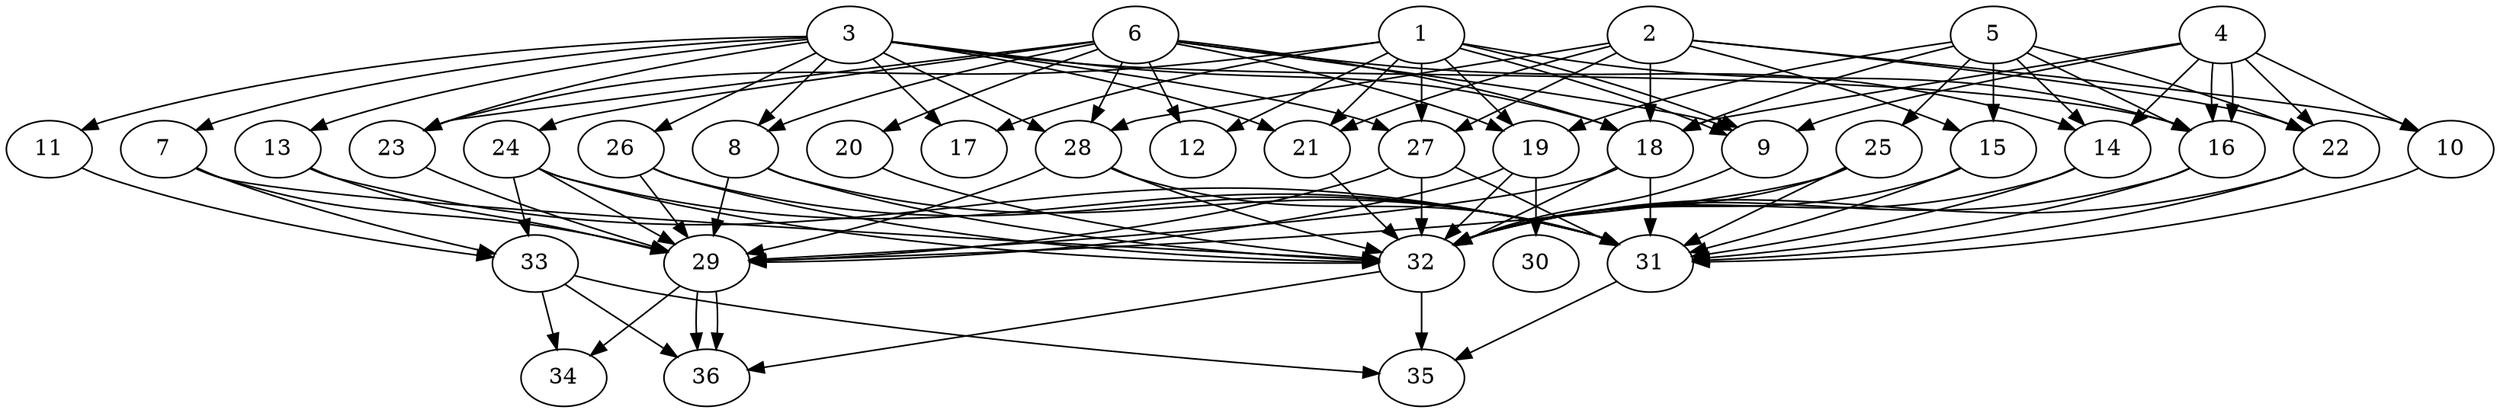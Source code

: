// DAG (tier=3-complex, mode=compute, n=36, ccr=0.456, fat=0.795, density=0.759, regular=0.293, jump=0.201, mindata=1048576, maxdata=16777216)
// DAG automatically generated by daggen at Sun Aug 24 16:33:34 2025
// /home/ermia/Project/Environments/daggen/bin/daggen --dot --ccr 0.456 --fat 0.795 --regular 0.293 --density 0.759 --jump 0.201 --mindata 1048576 --maxdata 16777216 -n 36 
digraph G {
  1 [size="87123213683133392", alpha="0.14", expect_size="43561606841566696"]
  1 -> 9 [size ="1907876155097088"]
  1 -> 9 [size ="1907876155097088"]
  1 -> 12 [size ="1907876155097088"]
  1 -> 16 [size ="1907876155097088"]
  1 -> 17 [size ="1907876155097088"]
  1 -> 19 [size ="1907876155097088"]
  1 -> 21 [size ="1907876155097088"]
  1 -> 23 [size ="1907876155097088"]
  1 -> 27 [size ="1907876155097088"]
  2 [size="18097446248531680", alpha="0.02", expect_size="9048723124265840"]
  2 -> 10 [size ="388459868979200"]
  2 -> 15 [size ="388459868979200"]
  2 -> 18 [size ="388459868979200"]
  2 -> 21 [size ="388459868979200"]
  2 -> 22 [size ="388459868979200"]
  2 -> 27 [size ="388459868979200"]
  2 -> 28 [size ="388459868979200"]
  3 [size="72483843187375488", alpha="0.14", expect_size="36241921593687744"]
  3 -> 7 [size ="49533891379200"]
  3 -> 8 [size ="49533891379200"]
  3 -> 11 [size ="49533891379200"]
  3 -> 13 [size ="49533891379200"]
  3 -> 16 [size ="49533891379200"]
  3 -> 17 [size ="49533891379200"]
  3 -> 18 [size ="49533891379200"]
  3 -> 21 [size ="49533891379200"]
  3 -> 23 [size ="49533891379200"]
  3 -> 26 [size ="49533891379200"]
  3 -> 27 [size ="49533891379200"]
  3 -> 28 [size ="49533891379200"]
  4 [size="964650766096071040", alpha="0.14", expect_size="482325383048035520"]
  4 -> 9 [size ="1103612818227200"]
  4 -> 10 [size ="1103612818227200"]
  4 -> 14 [size ="1103612818227200"]
  4 -> 16 [size ="1103612818227200"]
  4 -> 16 [size ="1103612818227200"]
  4 -> 18 [size ="1103612818227200"]
  4 -> 22 [size ="1103612818227200"]
  5 [size="173180098855830336", alpha="0.20", expect_size="86590049427915168"]
  5 -> 14 [size ="114096343089152"]
  5 -> 15 [size ="114096343089152"]
  5 -> 16 [size ="114096343089152"]
  5 -> 18 [size ="114096343089152"]
  5 -> 19 [size ="114096343089152"]
  5 -> 22 [size ="114096343089152"]
  5 -> 25 [size ="114096343089152"]
  6 [size="240972553065901064192", alpha="0.18", expect_size="120486276532950532096"]
  6 -> 8 [size ="309790697848832"]
  6 -> 9 [size ="309790697848832"]
  6 -> 12 [size ="309790697848832"]
  6 -> 14 [size ="309790697848832"]
  6 -> 18 [size ="309790697848832"]
  6 -> 19 [size ="309790697848832"]
  6 -> 20 [size ="309790697848832"]
  6 -> 23 [size ="309790697848832"]
  6 -> 24 [size ="309790697848832"]
  6 -> 28 [size ="309790697848832"]
  7 [size="7328372942579008", alpha="0.10", expect_size="3664186471289504"]
  7 -> 29 [size ="484398499627008"]
  7 -> 32 [size ="484398499627008"]
  7 -> 33 [size ="484398499627008"]
  8 [size="16311943802586016", alpha="0.15", expect_size="8155971901293008"]
  8 -> 29 [size ="1679588065280000"]
  8 -> 31 [size ="1679588065280000"]
  8 -> 32 [size ="1679588065280000"]
  9 [size="1903396111952863744", alpha="0.02", expect_size="951698055976431872"]
  9 -> 32 [size ="1172785917329408"]
  10 [size="46551568574293475328", alpha="0.05", expect_size="23275784287146737664"]
  10 -> 31 [size ="103525229002752"]
  11 [size="12014723297134832", alpha="0.05", expect_size="6007361648567416"]
  11 -> 33 [size ="778095074213888"]
  12 [size="9076877978451876", alpha="0.10", expect_size="4538438989225938"]
  13 [size="734952933069601408", alpha="0.04", expect_size="367476466534800704"]
  13 -> 29 [size ="1758356960182272"]
  13 -> 31 [size ="1758356960182272"]
  14 [size="20801937577835040", alpha="0.00", expect_size="10400968788917520"]
  14 -> 31 [size ="834671738880000"]
  14 -> 32 [size ="834671738880000"]
  15 [size="7935082996132912", alpha="0.06", expect_size="3967541498066456"]
  15 -> 31 [size ="487079490355200"]
  15 -> 32 [size ="487079490355200"]
  16 [size="57396674492798861312", alpha="0.18", expect_size="28698337246399430656"]
  16 -> 31 [size ="119036771827712"]
  16 -> 32 [size ="119036771827712"]
  17 [size="386418843165684400128", alpha="0.11", expect_size="193209421582842200064"]
  18 [size="15034999545454674", alpha="0.04", expect_size="7517499772727337"]
  18 -> 29 [size ="974465030684672"]
  18 -> 31 [size ="974465030684672"]
  18 -> 32 [size ="974465030684672"]
  19 [size="142600560566067003392", alpha="0.12", expect_size="71300280283033501696"]
  19 -> 29 [size ="218358855237632"]
  19 -> 30 [size ="218358855237632"]
  19 -> 32 [size ="218358855237632"]
  20 [size="43709435494793216000", alpha="0.01", expect_size="21854717747396608000"]
  20 -> 32 [size ="99267431628800"]
  21 [size="335982994075057913856", alpha="0.19", expect_size="167991497037528956928"]
  21 -> 32 [size ="386635313184768"]
  22 [size="49076843234311552", alpha="0.06", expect_size="24538421617155776"]
  22 -> 31 [size ="1731257327157248"]
  22 -> 32 [size ="1731257327157248"]
  23 [size="1037307746201895296", alpha="0.14", expect_size="518653873100947648"]
  23 -> 29 [size ="661329677385728"]
  24 [size="807046694919522944", alpha="0.16", expect_size="403523347459761472"]
  24 -> 29 [size ="406357593292800"]
  24 -> 31 [size ="406357593292800"]
  24 -> 32 [size ="406357593292800"]
  24 -> 33 [size ="406357593292800"]
  25 [size="4660769134586497", alpha="0.16", expect_size="2330384567293248"]
  25 -> 29 [size ="123115917017088"]
  25 -> 31 [size ="123115917017088"]
  25 -> 32 [size ="123115917017088"]
  26 [size="827216817921700992", alpha="0.19", expect_size="413608408960850496"]
  26 -> 29 [size ="1061683200000000"]
  26 -> 31 [size ="1061683200000000"]
  26 -> 32 [size ="1061683200000000"]
  27 [size="3004312566734000640", alpha="0.01", expect_size="1502156283367000320"]
  27 -> 29 [size ="1897264230432768"]
  27 -> 31 [size ="1897264230432768"]
  27 -> 32 [size ="1897264230432768"]
  28 [size="63639433859079168", alpha="0.04", expect_size="31819716929539584"]
  28 -> 29 [size ="1523845034934272"]
  28 -> 31 [size ="1523845034934272"]
  28 -> 32 [size ="1523845034934272"]
  29 [size="2988615775568848", alpha="0.01", expect_size="1494307887784424"]
  29 -> 34 [size ="110231552000000"]
  29 -> 36 [size ="110231552000000"]
  29 -> 36 [size ="110231552000000"]
  30 [size="1785356854588763799552", alpha="0.04", expect_size="892678427294381899776"]
  31 [size="1033663636921359794176", alpha="0.19", expect_size="516831818460679897088"]
  31 -> 35 [size ="817854685380608"]
  32 [size="931983913497820921856", alpha="0.15", expect_size="465991956748910460928"]
  32 -> 35 [size ="763300589600768"]
  32 -> 36 [size ="763300589600768"]
  33 [size="153746502134745", alpha="0.14", expect_size="76873251067372"]
  33 -> 34 [size ="11939077947392"]
  33 -> 35 [size ="11939077947392"]
  33 -> 36 [size ="11939077947392"]
  34 [size="7450086332205693", alpha="0.03", expect_size="3725043166102846"]
  35 [size="8661682282112043", alpha="0.17", expect_size="4330841141056021"]
  36 [size="1969475414335688802304", alpha="0.18", expect_size="984737707167844401152"]
}